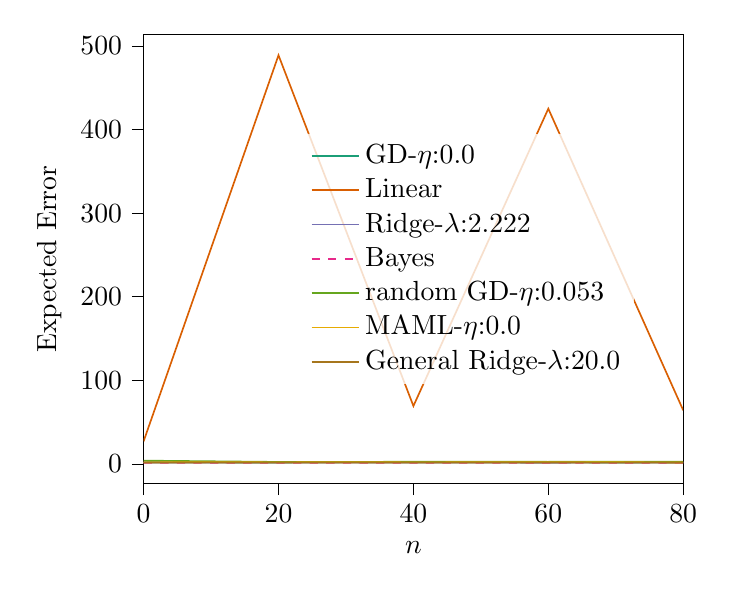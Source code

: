 % This file was created with tikzplotlib v0.10.1.
\begin{tikzpicture}

\definecolor{chocolate217952}{RGB}{217,95,2}
\definecolor{darkcyan27158119}{RGB}{27,158,119}
\definecolor{darkgoldenrod16611829}{RGB}{166,118,29}
\definecolor{darkgray176}{RGB}{176,176,176}
\definecolor{deeppink23141138}{RGB}{231,41,138}
\definecolor{lightslategray117112179}{RGB}{117,112,179}
\definecolor{olivedrab10216630}{RGB}{102,166,30}
\definecolor{orange2301712}{RGB}{230,171,2}

\begin{axis}[
legend cell align={left},
legend style={fill opacity=0.8, draw opacity=1, text opacity=1, at={(0.91,0.5)}, anchor=east, draw=none},
tick align=outside,
tick pos=left,
x grid style={darkgray176},
xlabel={\(\displaystyle n\)},
xmin=0, xmax=80,
xtick style={color=black},
y grid style={darkgray176},
ylabel={Expected Error},
ymin=-22.961, ymax=513.089,
ytick style={color=black}
]
\addplot [semithick, darkcyan27158119]
table {%
0 1.905
10 1.902
20 1.792
30 2.217
40 1.992
50 2.141
60 2.128
70 1.713
80 2.049
90 1.947
};
\addlegendentry{GD-$\eta$:0.0}
\addplot [semithick, chocolate217952]
table {%
0 27.094
20 488.723
40 69.326
60 424.816
80 64.2
};
\addlegendentry{Linear}
\addplot [semithick, lightslategray117112179]
table {%
0 1.647
10 1.742
20 1.659
30 1.693
40 1.585
50 1.654
60 1.527
70 1.684
80 1.524
90 1.651
};
\addlegendentry{Ridge-$\lambda$:2.222}
\addplot [semithick, deeppink23141138, dashed]
table {%
0 1.432
20 1.442
40 1.405
60 1.546
80 1.486
};
\addlegendentry{Bayes}
\addplot [semithick, olivedrab10216630]
table {%
0 4.01
20 2.452
40 2.621
60 2.583
80 2.873
};
\addlegendentry{random GD-$\eta$:0.053}
\addplot [semithick, orange2301712]
table {%
0 1.915
10 2.198
20 1.92
30 2.164
40 1.944
50 2.031
60 2.14
70 2.121
80 1.797
90 1.938
};
\addlegendentry{MAML-$\eta$:0.0}
\addplot [semithick, darkgoldenrod16611829]
table {%
0 1.723
10 1.731
20 1.753
30 1.776
40 1.687
50 1.763
60 1.702
70 1.674
80 1.779
90 1.755
};
\addlegendentry{General Ridge-$\lambda$:20.0}
\end{axis}

\end{tikzpicture}
